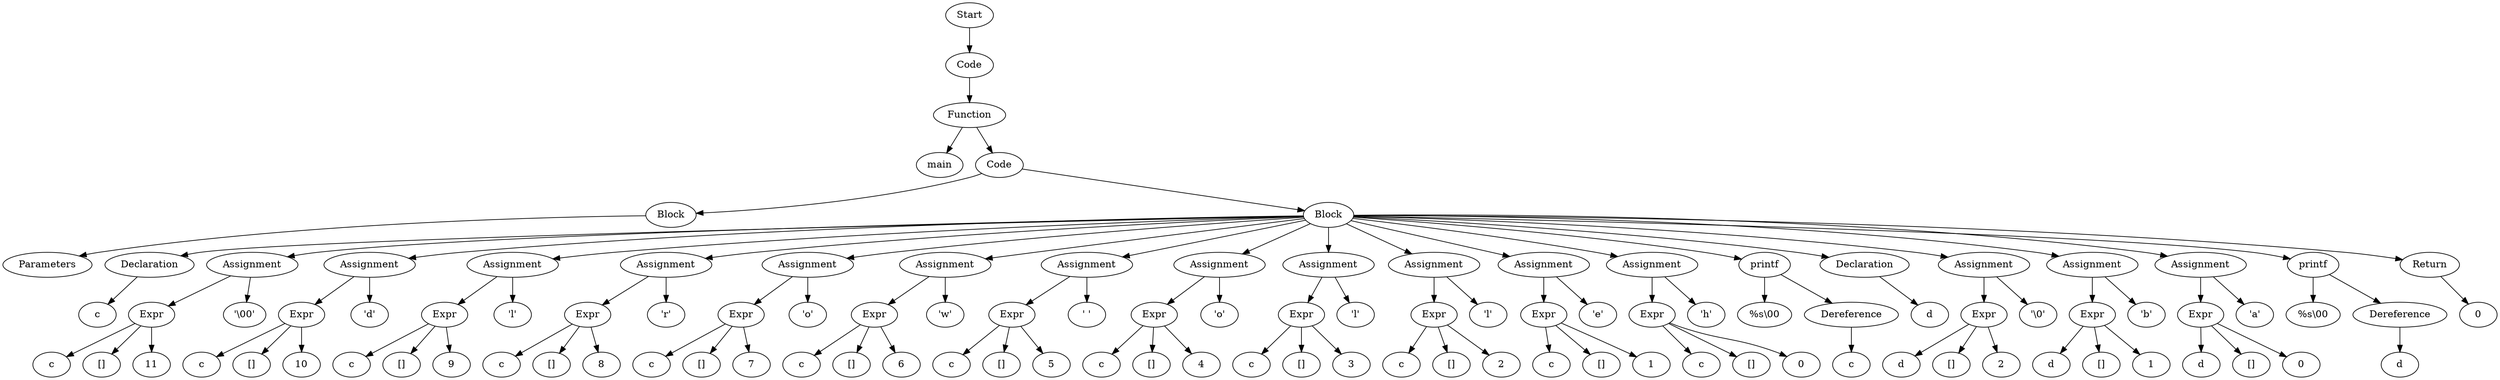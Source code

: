 digraph AST {
  "135951641183856" [label="Start"];
  "135951641183856" -> "135951641182560";
  "135951641182560" [label="Code"];
  "135951641182560" -> "135951641196288";
  "135951641196288" [label="Function"];
  "135951641196288" -> "135951641189856";
  "135951641196288" -> "135951641197872";
  "135951641189856" [label="main"];
  "135951641197872" [label="Code"];
  "135951641197872" -> "135951641186496";
  "135951641197872" -> "135951641184432";
  "135951641186496" [label="Block"];
  "135951641186496" -> "135951641190576";
  "135951641190576" [label="Parameters"];
  "135951641184432" [label="Block"];
  "135951641184432" -> "135951641195184";
  "135951641184432" -> "135951641588784";
  "135951641184432" -> "135951641585136";
  "135951641184432" -> "135951641575872";
  "135951641184432" -> "135951641586816";
  "135951641184432" -> "135951641584224";
  "135951641184432" -> "135951641196672";
  "135951641184432" -> "135951641194896";
  "135951641184432" -> "135951641198352";
  "135951641184432" -> "135951641195280";
  "135951641184432" -> "135951641188320";
  "135951641184432" -> "135951641193984";
  "135951641184432" -> "135951641195472";
  "135951641184432" -> "135951641195712";
  "135951641184432" -> "135951641195376";
  "135951641184432" -> "135951641583744";
  "135951641184432" -> "135951641578608";
  "135951641184432" -> "135951641578080";
  "135951641184432" -> "135951641580096";
  "135951641184432" -> "135951641589696";
  "135951641195184" [label="Declaration"];
  "135951641195184" -> "135951641197392";
  "135951641197392" [label="c"];
  "135951641588784" [label="Assignment"];
  "135951641588784" -> "135951641589360";
  "135951641588784" -> "135951641196576";
  "135951641589360" [label="Expr"];
  "135951641589360" -> "135951641580336";
  "135951641589360" -> "135951641580768";
  "135951641589360" -> "135951641584992";
  "135951641580336" [label="c"];
  "135951641580768" [label="[]"];
  "135951641584992" [label="11"];
  "135951641196576" [label="'\\00'"];
  "135951641585136" [label="Assignment"];
  "135951641585136" -> "135951641590896";
  "135951641585136" -> "135951641196336";
  "135951641590896" [label="Expr"];
  "135951641590896" -> "135951641589312";
  "135951641590896" -> "135951641590800";
  "135951641590896" -> "135951641588112";
  "135951641589312" [label="c"];
  "135951641590800" [label="[]"];
  "135951641588112" [label="10"];
  "135951641196336" [label="'d'"];
  "135951641575872" [label="Assignment"];
  "135951641575872" -> "135951641586912";
  "135951641575872" -> "135951641194848";
  "135951641586912" [label="Expr"];
  "135951641586912" -> "135951641576256";
  "135951641586912" -> "135951641589936";
  "135951641586912" -> "135951641581200";
  "135951641576256" [label="c"];
  "135951641589936" [label="[]"];
  "135951641581200" [label="9"];
  "135951641194848" [label="'l'"];
  "135951641586816" [label="Assignment"];
  "135951641586816" -> "135951641588256";
  "135951641586816" -> "135951641197200";
  "135951641588256" [label="Expr"];
  "135951641588256" -> "135951641582016";
  "135951641588256" -> "135951641589504";
  "135951641588256" -> "135951641589984";
  "135951641582016" [label="c"];
  "135951641589504" [label="[]"];
  "135951641589984" [label="8"];
  "135951641197200" [label="'r'"];
  "135951641584224" [label="Assignment"];
  "135951641584224" -> "135951641586576";
  "135951641584224" -> "135951641194992";
  "135951641586576" [label="Expr"];
  "135951641586576" -> "135951641587392";
  "135951641586576" -> "135951641577744";
  "135951641586576" -> "135951641591568";
  "135951641587392" [label="c"];
  "135951641577744" [label="[]"];
  "135951641591568" [label="7"];
  "135951641194992" [label="'o'"];
  "135951641196672" [label="Assignment"];
  "135951641196672" -> "135951641590128";
  "135951641196672" -> "135951641182752";
  "135951641590128" [label="Expr"];
  "135951641590128" -> "135951641591520";
  "135951641590128" -> "135951641591760";
  "135951641590128" -> "135951641584320";
  "135951641591520" [label="c"];
  "135951641591760" [label="[]"];
  "135951641584320" [label="6"];
  "135951641182752" [label="'w'"];
  "135951641194896" [label="Assignment"];
  "135951641194896" -> "135951641583072";
  "135951641194896" -> "135951641186448";
  "135951641583072" [label="Expr"];
  "135951641583072" -> "135951641187120";
  "135951641583072" -> "135951641582928";
  "135951641583072" -> "135951641590032";
  "135951641187120" [label="c"];
  "135951641582928" [label="[]"];
  "135951641590032" [label="5"];
  "135951641186448" [label="' '"];
  "135951641198352" [label="Assignment"];
  "135951641198352" -> "135951641191152";
  "135951641198352" -> "135951641191008";
  "135951641191152" [label="Expr"];
  "135951641191152" -> "135951641197056";
  "135951641191152" -> "135951641590944";
  "135951641191152" -> "135951641184384";
  "135951641197056" [label="c"];
  "135951641590944" [label="[]"];
  "135951641184384" [label="4"];
  "135951641191008" [label="'o'"];
  "135951641195280" [label="Assignment"];
  "135951641195280" -> "135951641182896";
  "135951641195280" -> "135951641192880";
  "135951641182896" [label="Expr"];
  "135951641182896" -> "135951641186784";
  "135951641182896" -> "135951641198304";
  "135951641182896" -> "135951641183232";
  "135951641186784" [label="c"];
  "135951641198304" [label="[]"];
  "135951641183232" [label="3"];
  "135951641192880" [label="'l'"];
  "135951641188320" [label="Assignment"];
  "135951641188320" -> "135951641191584";
  "135951641188320" -> "135951641197920";
  "135951641191584" [label="Expr"];
  "135951641191584" -> "135951641183328";
  "135951641191584" -> "135951641187888";
  "135951641191584" -> "135951641192064";
  "135951641183328" [label="c"];
  "135951641187888" [label="[]"];
  "135951641192064" [label="2"];
  "135951641197920" [label="'l'"];
  "135951641193984" [label="Assignment"];
  "135951641193984" -> "135951641196864";
  "135951641193984" -> "135951641184240";
  "135951641196864" [label="Expr"];
  "135951641196864" -> "135951641195424";
  "135951641196864" -> "135951641190144";
  "135951641196864" -> "135951641198448";
  "135951641195424" [label="c"];
  "135951641190144" [label="[]"];
  "135951641198448" [label="1"];
  "135951641184240" [label="'e'"];
  "135951641195472" [label="Assignment"];
  "135951641195472" -> "135951641187936";
  "135951641195472" -> "135951641198496";
  "135951641187936" [label="Expr"];
  "135951641187936" -> "135951641195616";
  "135951641187936" -> "135951641195088";
  "135951641187936" -> "135951641193648";
  "135951641195616" [label="c"];
  "135951641195088" [label="[]"];
  "135951641193648" [label="0"];
  "135951641198496" [label="'h'"];
  "135951641195712" [label="printf"];
  "135951641195712" -> "135951641194224";
  "135951641195712" -> "135951641079872";
  "135951641194224" [label="%s\\00"];
  "135951641079872" [label="Dereference"];
  "135951641079872" -> "135951641185920";
  "135951641185920" [label="c"];
  "135951641195376" [label="Declaration"];
  "135951641195376" -> "135951641185296";
  "135951641185296" [label="d"];
  "135951641583744" [label="Assignment"];
  "135951641583744" -> "135951641590176";
  "135951641583744" -> "135951641576736";
  "135951641590176" [label="Expr"];
  "135951641590176" -> "135951641581056";
  "135951641590176" -> "135951641068160";
  "135951641590176" -> "135951641588208";
  "135951641581056" [label="d"];
  "135951641068160" [label="[]"];
  "135951641588208" [label="2"];
  "135951641576736" [label="'\\0'"];
  "135951641578608" [label="Assignment"];
  "135951641578608" -> "135951641590560";
  "135951641578608" -> "135951641588304";
  "135951641590560" [label="Expr"];
  "135951641590560" -> "135951641590464";
  "135951641590560" -> "135951641584944";
  "135951641590560" -> "135951641584656";
  "135951641590464" [label="d"];
  "135951641584944" [label="[]"];
  "135951641584656" [label="1"];
  "135951641588304" [label="'b'"];
  "135951641578080" [label="Assignment"];
  "135951641578080" -> "135951641589408";
  "135951641578080" -> "135951641590224";
  "135951641589408" [label="Expr"];
  "135951641589408" -> "135951641585088";
  "135951641589408" -> "135951641579184";
  "135951641589408" -> "135951641588928";
  "135951641585088" [label="d"];
  "135951641579184" [label="[]"];
  "135951641588928" [label="0"];
  "135951641590224" [label="'a'"];
  "135951641580096" [label="printf"];
  "135951641580096" -> "135951641587680";
  "135951641580096" -> "135951641197632";
  "135951641587680" [label="%s\\00"];
  "135951641197632" [label="Dereference"];
  "135951641197632" -> "135951641589264";
  "135951641589264" [label="d"];
  "135951641589696" [label="Return"];
  "135951641589696" -> "135951641591424";
  "135951641591424" [label="0"];
}
